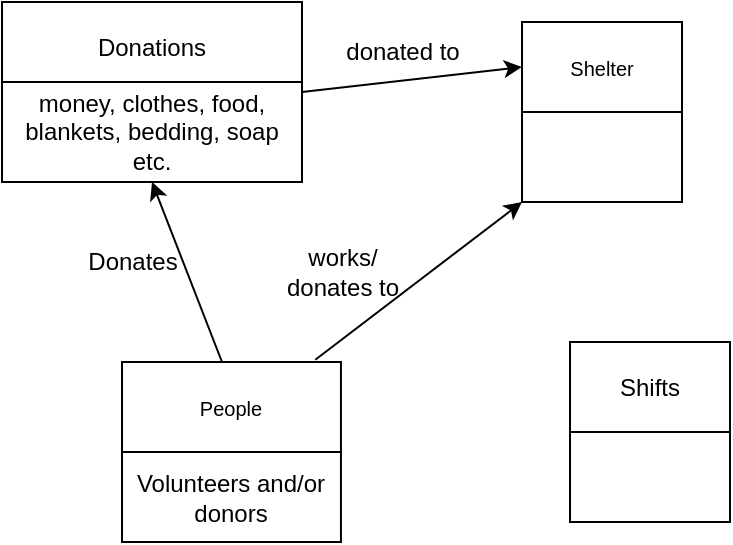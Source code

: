<mxfile version="21.7.1" type="github">
  <diagram id="C5RBs43oDa-KdzZeNtuy" name="Page-1">
    <mxGraphModel dx="1050" dy="589" grid="1" gridSize="10" guides="1" tooltips="1" connect="1" arrows="1" fold="1" page="1" pageScale="1" pageWidth="827" pageHeight="1169" math="0" shadow="0">
      <root>
        <mxCell id="WIyWlLk6GJQsqaUBKTNV-0" />
        <mxCell id="WIyWlLk6GJQsqaUBKTNV-1" parent="WIyWlLk6GJQsqaUBKTNV-0" />
        <mxCell id="St44Bd5XHEi7_r3chmtu-4" value="" style="group" parent="WIyWlLk6GJQsqaUBKTNV-1" vertex="1" connectable="0">
          <mxGeometry x="350" y="290" width="80" height="90" as="geometry" />
        </mxCell>
        <mxCell id="St44Bd5XHEi7_r3chmtu-2" value="&lt;font size=&quot;1&quot;&gt;Shelter&lt;/font&gt;" style="rounded=0;whiteSpace=wrap;html=1;" parent="St44Bd5XHEi7_r3chmtu-4" vertex="1">
          <mxGeometry width="80" height="45" as="geometry" />
        </mxCell>
        <mxCell id="St44Bd5XHEi7_r3chmtu-3" value="" style="rounded=0;whiteSpace=wrap;html=1;" parent="St44Bd5XHEi7_r3chmtu-4" vertex="1">
          <mxGeometry y="45" width="80" height="45" as="geometry" />
        </mxCell>
        <mxCell id="St44Bd5XHEi7_r3chmtu-5" value="" style="group" parent="WIyWlLk6GJQsqaUBKTNV-1" vertex="1" connectable="0">
          <mxGeometry x="150" y="460" width="130" height="90" as="geometry" />
        </mxCell>
        <mxCell id="St44Bd5XHEi7_r3chmtu-6" value="&lt;font size=&quot;1&quot;&gt;People&lt;/font&gt;" style="rounded=0;whiteSpace=wrap;html=1;" parent="St44Bd5XHEi7_r3chmtu-5" vertex="1">
          <mxGeometry width="109.474" height="45" as="geometry" />
        </mxCell>
        <mxCell id="St44Bd5XHEi7_r3chmtu-7" value="Volunteers and/or donors" style="rounded=0;whiteSpace=wrap;html=1;" parent="St44Bd5XHEi7_r3chmtu-5" vertex="1">
          <mxGeometry y="45" width="109.474" height="45" as="geometry" />
        </mxCell>
        <mxCell id="St44Bd5XHEi7_r3chmtu-9" value="" style="endArrow=classic;html=1;rounded=0;exitX=0.883;exitY=-0.025;exitDx=0;exitDy=0;exitPerimeter=0;" parent="WIyWlLk6GJQsqaUBKTNV-1" source="St44Bd5XHEi7_r3chmtu-6" edge="1">
          <mxGeometry width="50" height="50" relative="1" as="geometry">
            <mxPoint x="250" y="450" as="sourcePoint" />
            <mxPoint x="350" y="380" as="targetPoint" />
          </mxGeometry>
        </mxCell>
        <mxCell id="St44Bd5XHEi7_r3chmtu-10" value="works/&lt;br&gt;donates to" style="text;html=1;align=center;verticalAlign=middle;resizable=0;points=[];autosize=1;strokeColor=none;fillColor=none;" parent="WIyWlLk6GJQsqaUBKTNV-1" vertex="1">
          <mxGeometry x="220" y="395" width="80" height="40" as="geometry" />
        </mxCell>
        <mxCell id="St44Bd5XHEi7_r3chmtu-11" value="" style="group" parent="WIyWlLk6GJQsqaUBKTNV-1" vertex="1" connectable="0">
          <mxGeometry x="374" y="450" width="80" height="90" as="geometry" />
        </mxCell>
        <mxCell id="St44Bd5XHEi7_r3chmtu-12" value="Shifts" style="rounded=0;whiteSpace=wrap;html=1;" parent="St44Bd5XHEi7_r3chmtu-11" vertex="1">
          <mxGeometry width="80" height="45" as="geometry" />
        </mxCell>
        <mxCell id="St44Bd5XHEi7_r3chmtu-13" value="" style="rounded=0;whiteSpace=wrap;html=1;" parent="St44Bd5XHEi7_r3chmtu-11" vertex="1">
          <mxGeometry y="45" width="80" height="45" as="geometry" />
        </mxCell>
        <mxCell id="5BV0Ulv1FULBEwSFIW00-0" value="" style="group" vertex="1" connectable="0" parent="WIyWlLk6GJQsqaUBKTNV-1">
          <mxGeometry x="90" y="280" width="150" height="90" as="geometry" />
        </mxCell>
        <mxCell id="5BV0Ulv1FULBEwSFIW00-1" value="Donations" style="rounded=0;whiteSpace=wrap;html=1;" vertex="1" parent="5BV0Ulv1FULBEwSFIW00-0">
          <mxGeometry width="150" height="45" as="geometry" />
        </mxCell>
        <mxCell id="5BV0Ulv1FULBEwSFIW00-2" value="money, clothes, food, blankets, bedding, soap etc." style="rounded=0;whiteSpace=wrap;html=1;" vertex="1" parent="5BV0Ulv1FULBEwSFIW00-0">
          <mxGeometry y="40" width="150" height="50" as="geometry" />
        </mxCell>
        <mxCell id="5BV0Ulv1FULBEwSFIW00-3" value="" style="endArrow=classic;html=1;rounded=0;entryX=0.5;entryY=1;entryDx=0;entryDy=0;" edge="1" parent="WIyWlLk6GJQsqaUBKTNV-1" target="5BV0Ulv1FULBEwSFIW00-2">
          <mxGeometry width="50" height="50" relative="1" as="geometry">
            <mxPoint x="200" y="460" as="sourcePoint" />
            <mxPoint x="440" y="280" as="targetPoint" />
          </mxGeometry>
        </mxCell>
        <mxCell id="5BV0Ulv1FULBEwSFIW00-4" value="Donates" style="text;html=1;align=center;verticalAlign=middle;resizable=0;points=[];autosize=1;strokeColor=none;fillColor=none;" vertex="1" parent="WIyWlLk6GJQsqaUBKTNV-1">
          <mxGeometry x="120" y="395" width="70" height="30" as="geometry" />
        </mxCell>
        <mxCell id="5BV0Ulv1FULBEwSFIW00-7" value="" style="endArrow=classic;html=1;rounded=0;exitX=1;exitY=1;exitDx=0;exitDy=0;entryX=0;entryY=0.5;entryDx=0;entryDy=0;" edge="1" parent="WIyWlLk6GJQsqaUBKTNV-1" source="5BV0Ulv1FULBEwSFIW00-1" target="St44Bd5XHEi7_r3chmtu-2">
          <mxGeometry width="50" height="50" relative="1" as="geometry">
            <mxPoint x="240" y="325" as="sourcePoint" />
            <mxPoint x="350" y="313" as="targetPoint" />
          </mxGeometry>
        </mxCell>
        <mxCell id="5BV0Ulv1FULBEwSFIW00-6" value="donated to" style="text;html=1;align=center;verticalAlign=middle;resizable=0;points=[];autosize=1;strokeColor=none;fillColor=none;" vertex="1" parent="WIyWlLk6GJQsqaUBKTNV-1">
          <mxGeometry x="250" y="290" width="80" height="30" as="geometry" />
        </mxCell>
      </root>
    </mxGraphModel>
  </diagram>
</mxfile>
